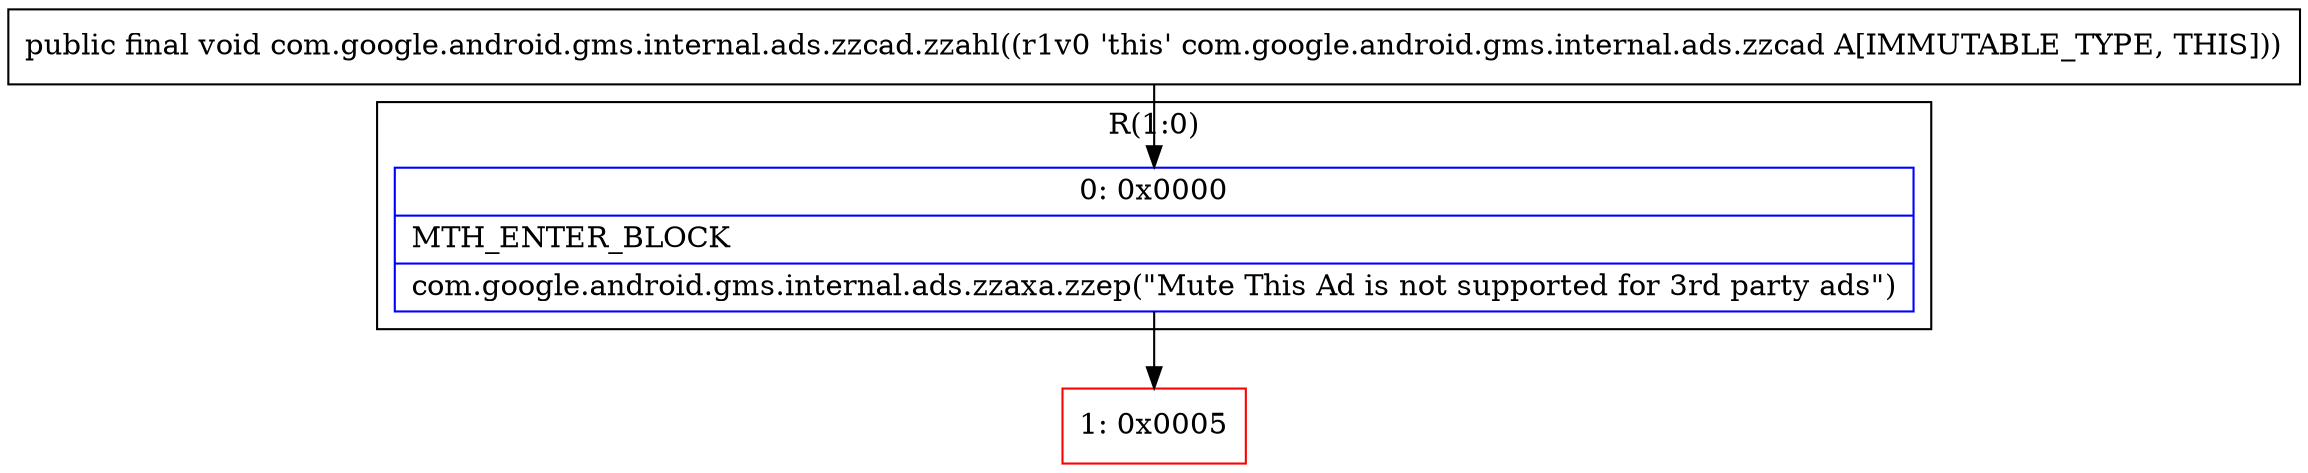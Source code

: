 digraph "CFG forcom.google.android.gms.internal.ads.zzcad.zzahl()V" {
subgraph cluster_Region_524066713 {
label = "R(1:0)";
node [shape=record,color=blue];
Node_0 [shape=record,label="{0\:\ 0x0000|MTH_ENTER_BLOCK\l|com.google.android.gms.internal.ads.zzaxa.zzep(\"Mute This Ad is not supported for 3rd party ads\")\l}"];
}
Node_1 [shape=record,color=red,label="{1\:\ 0x0005}"];
MethodNode[shape=record,label="{public final void com.google.android.gms.internal.ads.zzcad.zzahl((r1v0 'this' com.google.android.gms.internal.ads.zzcad A[IMMUTABLE_TYPE, THIS])) }"];
MethodNode -> Node_0;
Node_0 -> Node_1;
}

